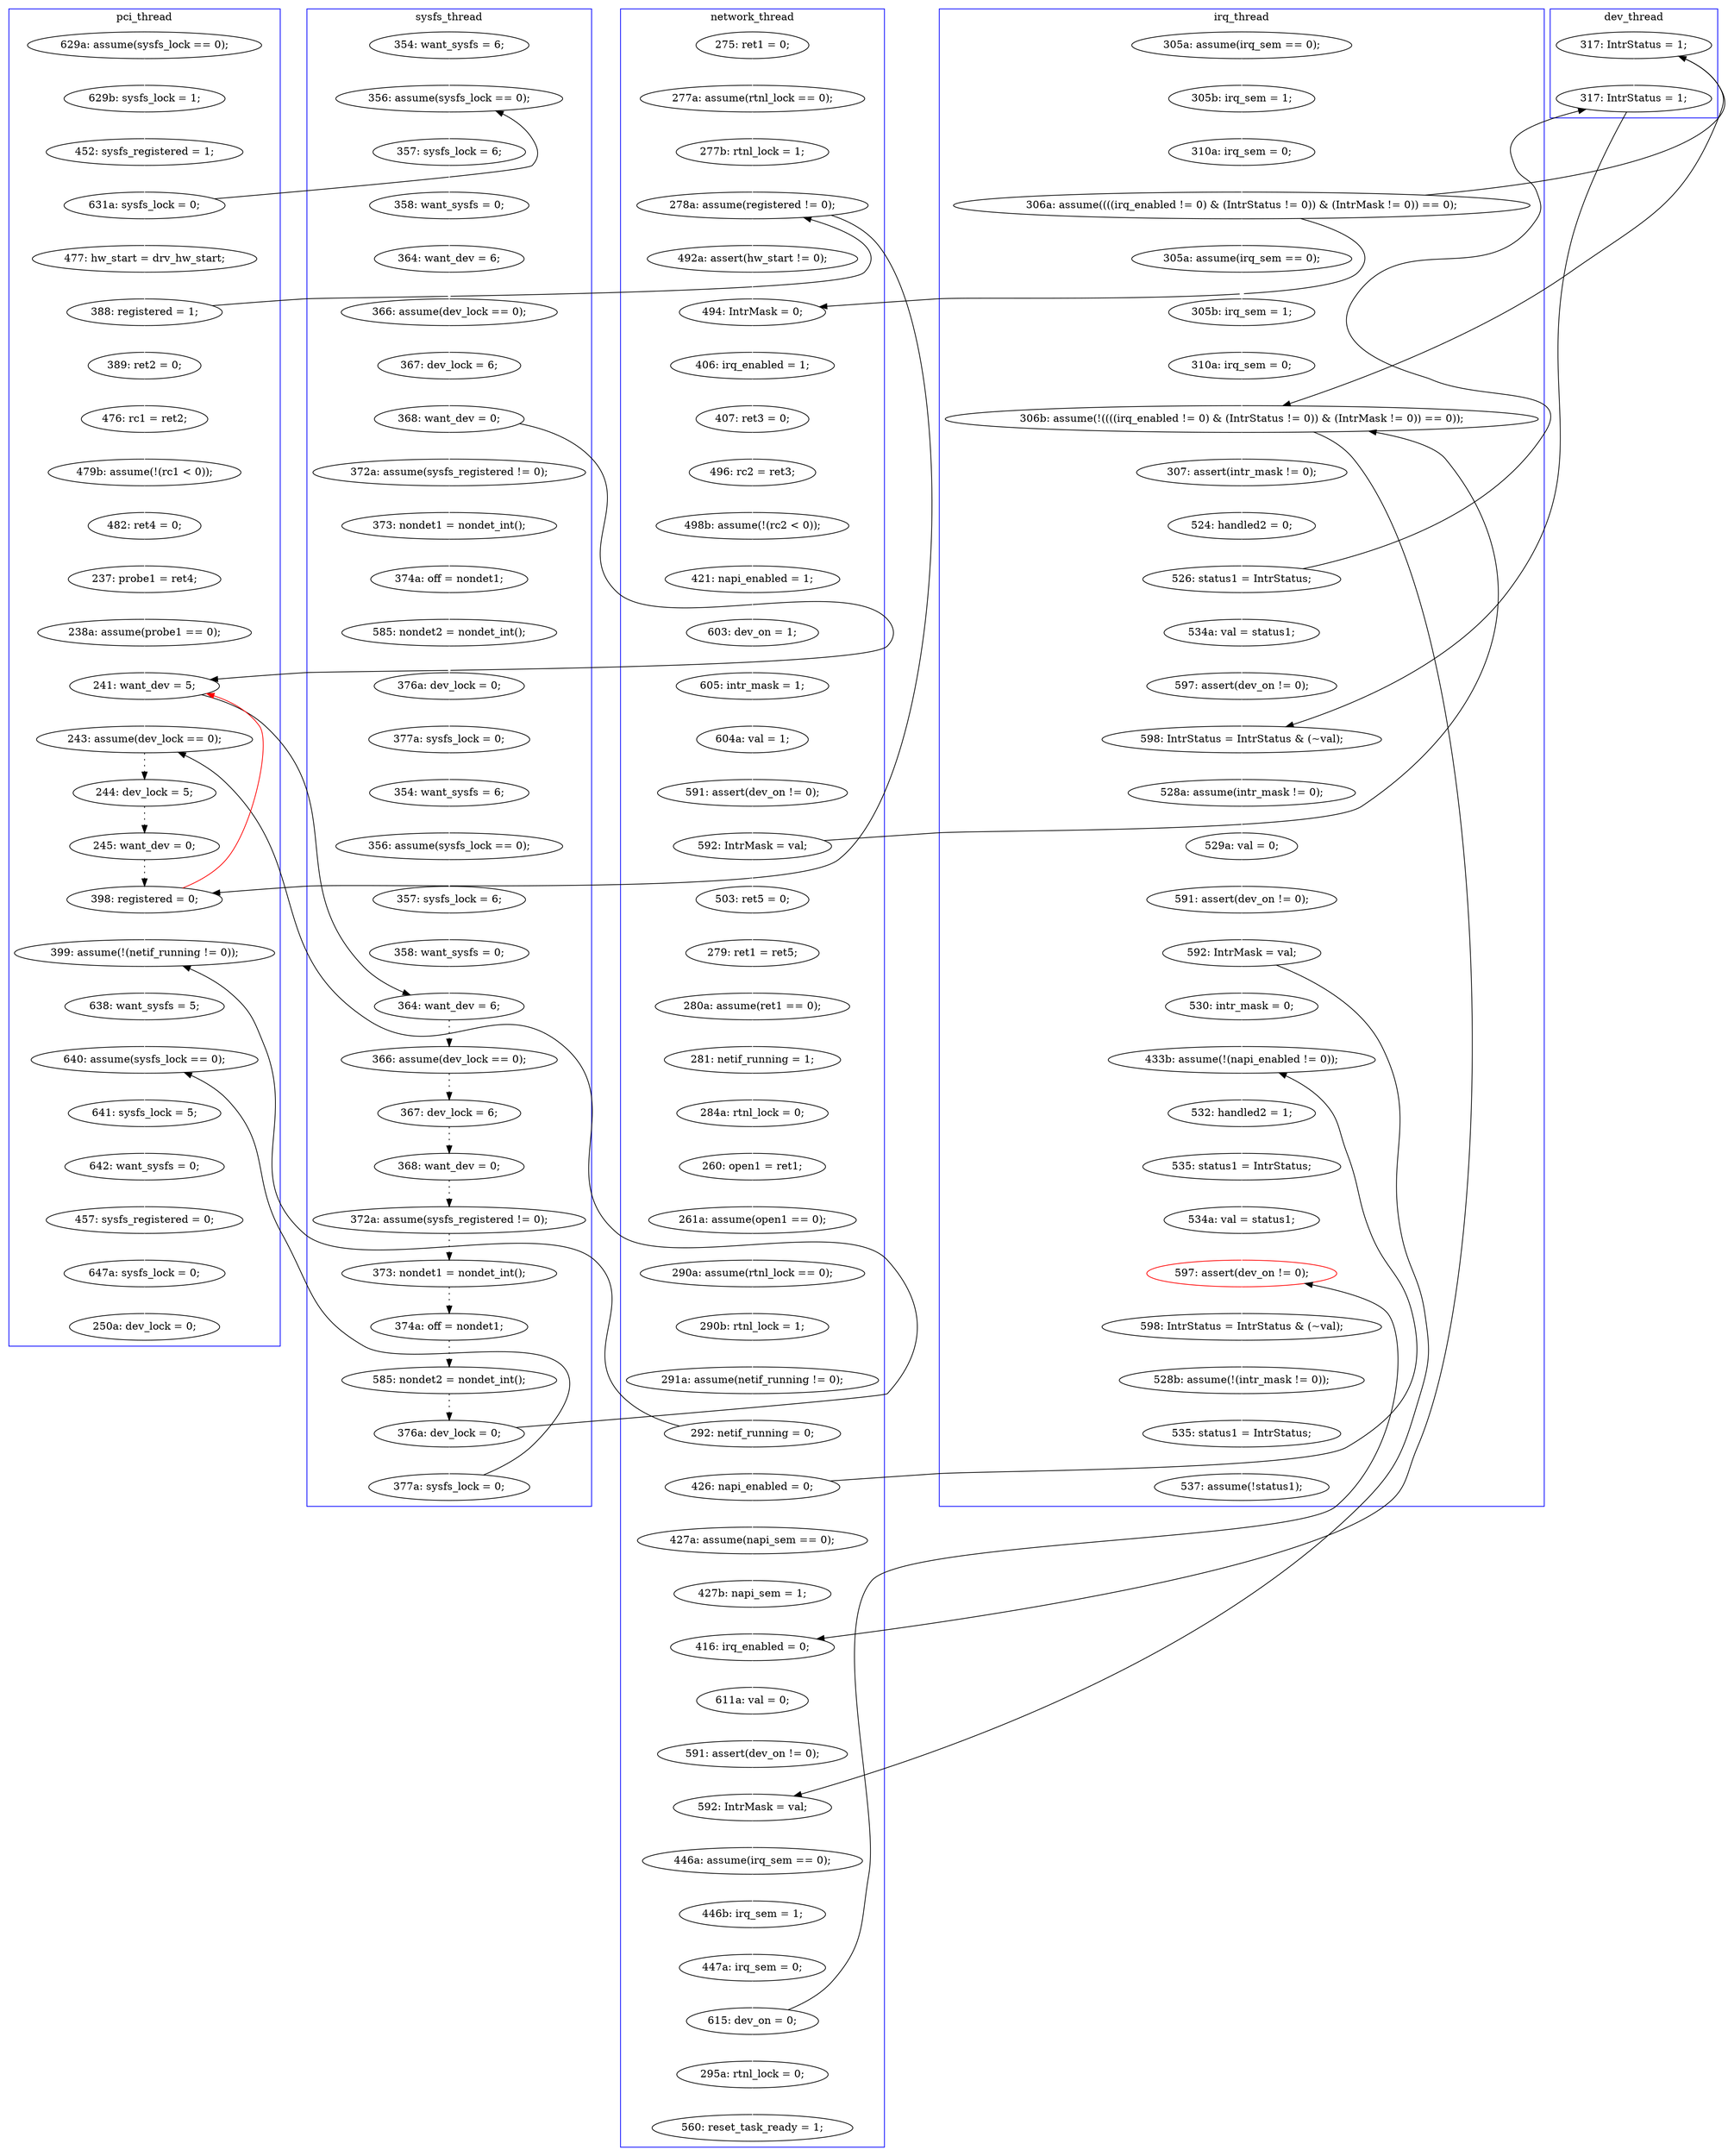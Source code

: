 digraph Counterexample {
	152 -> 154 [color = white, style = solid]
	67 -> 89 [color = black, style = solid, constraint = false]
	272 -> 289 [color = white, style = solid]
	47 -> 60 [color = white, style = solid]
	142 -> 143 [color = white, style = solid]
	209 -> 211 [color = white, style = solid]
	148 -> 154 [color = black, style = solid, constraint = false]
	127 -> 130 [color = white, style = solid]
	228 -> 229 [color = black, style = dotted]
	154 -> 155 [color = white, style = solid]
	236 -> 237 [color = black, style = dotted]
	265 -> 266 [color = white, style = solid]
	133 -> 134 [color = white, style = solid]
	68 -> 70 [color = white, style = solid]
	112 -> 113 [color = white, style = solid]
	30 -> 31 [color = white, style = solid]
	120 -> 121 [color = white, style = solid]
	252 -> 253 [color = white, style = solid]
	69 -> 80 [color = white, style = solid]
	179 -> 196 [color = white, style = solid]
	60 -> 67 [color = white, style = solid]
	33 -> 35 [color = white, style = solid]
	183 -> 196 [color = black, style = solid, constraint = false]
	80 -> 81 [color = white, style = solid]
	176 -> 194 [color = white, style = solid]
	208 -> 209 [color = white, style = solid]
	113 -> 114 [color = white, style = solid]
	31 -> 33 [color = white, style = solid]
	136 -> 137 [color = white, style = solid]
	82 -> 163 [color = white, style = solid]
	35 -> 95 [color = black, style = solid, constraint = false]
	144 -> 176 [color = white, style = solid]
	81 -> 82 [color = white, style = solid]
	223 -> 224 [color = black, style = dotted]
	175 -> 177 [color = white, style = solid]
	224 -> 225 [color = black, style = dotted]
	193 -> 241 [color = white, style = solid]
	54 -> 57 [color = white, style = solid]
	105 -> 108 [color = white, style = solid]
	100 -> 101 [color = white, style = solid]
	161 -> 169 [color = white, style = solid]
	45 -> 47 [color = white, style = solid]
	245 -> 252 [color = white, style = solid]
	234 -> 235 [color = black, style = solid, constraint = false]
	35 -> 150 [color = white, style = solid]
	89 -> 248 [color = black, style = solid, constraint = false]
	177 -> 178 [color = white, style = solid]
	42 -> 45 [color = white, style = solid]
	94 -> 95 [color = white, style = solid]
	137 -> 142 [color = white, style = solid]
	165 -> 168 [color = white, style = solid]
	137 -> 249 [color = black, style = solid, constraint = false]
	207 -> 208 [color = white, style = solid]
	70 -> 73 [color = white, style = solid]
	101 -> 102 [color = white, style = solid]
	150 -> 151 [color = white, style = solid]
	263 -> 272 [color = white, style = solid]
	47 -> 57 [color = black, style = solid, constraint = false]
	199 -> 207 [color = white, style = solid]
	57 -> 58 [color = white, style = solid]
	214 -> 219 [color = white, style = solid]
	108 -> 112 [color = white, style = solid]
	248 -> 183 [color = red, style = solid, constraint = false]
	169 -> 185 [color = white, style = solid]
	102 -> 105 [color = white, style = solid]
	58 -> 59 [color = white, style = solid]
	76 -> 79 [color = white, style = solid]
	234 -> 258 [color = white, style = solid]
	163 -> 164 [color = white, style = solid]
	125 -> 126 [color = white, style = solid]
	289 -> 298 [color = white, style = solid]
	87 -> 89 [color = white, style = solid]
	79 -> 183 [color = white, style = solid]
	184 -> 186 [color = black, style = solid, constraint = false]
	161 -> 184 [color = black, style = solid, constraint = false]
	67 -> 68 [color = white, style = solid]
	278 -> 281 [color = white, style = solid]
	168 -> 171 [color = white, style = solid]
	267 -> 278 [color = white, style = solid]
	41 -> 42 [color = white, style = solid]
	190 -> 192 [color = white, style = solid]
	232 -> 234 [color = black, style = dotted]
	160 -> 161 [color = white, style = solid]
	155 -> 160 [color = white, style = solid]
	235 -> 236 [color = black, style = dotted]
	151 -> 152 [color = white, style = solid]
	178 -> 179 [color = white, style = solid]
	248 -> 249 [color = white, style = solid]
	196 -> 223 [color = black, style = dotted]
	229 -> 232 [color = black, style = dotted]
	192 -> 193 [color = white, style = solid]
	74 -> 76 [color = white, style = solid]
	117 -> 120 [color = white, style = solid]
	154 -> 176 [color = black, style = solid, constraint = false]
	130 -> 133 [color = white, style = solid]
	227 -> 228 [color = black, style = dotted]
	82 -> 183 [color = black, style = solid, constraint = false]
	73 -> 74 [color = white, style = solid]
	194 -> 197 [color = white, style = solid]
	225 -> 227 [color = black, style = dotted]
	266 -> 267 [color = white, style = solid]
	86 -> 87 [color = white, style = solid]
	143 -> 144 [color = white, style = solid]
	211 -> 261 [color = black, style = solid, constraint = false]
	117 -> 154 [color = black, style = solid, constraint = false]
	256 -> 261 [color = white, style = solid]
	193 -> 199 [color = black, style = solid, constraint = false]
	281 -> 285 [color = white, style = solid]
	114 -> 116 [color = white, style = solid]
	183 -> 235 [color = white, style = solid]
	89 -> 94 [color = white, style = solid]
	148 -> 184 [color = white, style = solid]
	172 -> 175 [color = white, style = solid]
	126 -> 127 [color = white, style = solid]
	134 -> 136 [color = white, style = solid]
	171 -> 172 [color = white, style = solid]
	164 -> 165 [color = white, style = solid]
	121 -> 124 [color = white, style = solid]
	189 -> 190 [color = white, style = solid]
	261 -> 263 [color = white, style = solid]
	186 -> 189 [color = white, style = solid]
	62 -> 86 [color = white, style = solid]
	35 -> 148 [color = black, style = solid, constraint = false]
	185 -> 186 [color = white, style = solid]
	258 -> 265 [color = black, style = solid, constraint = false]
	237 -> 248 [color = black, style = dotted]
	142 -> 245 [color = black, style = solid, constraint = false]
	95 -> 100 [color = white, style = solid]
	124 -> 125 [color = white, style = solid]
	262 -> 265 [color = white, style = solid]
	59 -> 69 [color = white, style = solid]
	211 -> 214 [color = white, style = solid]
	249 -> 262 [color = white, style = solid]
	197 -> 199 [color = white, style = solid]
	116 -> 117 [color = white, style = solid]
	253 -> 256 [color = white, style = solid]
	241 -> 245 [color = white, style = solid]
	subgraph cluster6 {
		label = sysfs_thread
		color = blue
		177  [label = "356: assume(sysfs_lock == 0);"]
		163  [label = "372a: assume(sysfs_registered != 0);"]
		227  [label = "372a: assume(sysfs_registered != 0);"]
		179  [label = "358: want_sysfs = 0;"]
		224  [label = "367: dev_lock = 6;"]
		80  [label = "366: assume(dev_lock == 0);"]
		171  [label = "376a: dev_lock = 0;"]
		232  [label = "585: nondet2 = nondet_int();"]
		59  [label = "358: want_sysfs = 0;"]
		223  [label = "366: assume(dev_lock == 0);"]
		234  [label = "376a: dev_lock = 0;"]
		196  [label = "364: want_dev = 6;"]
		165  [label = "374a: off = nondet1;"]
		168  [label = "585: nondet2 = nondet_int();"]
		81  [label = "367: dev_lock = 6;"]
		258  [label = "377a: sysfs_lock = 0;"]
		69  [label = "364: want_dev = 6;"]
		82  [label = "368: want_dev = 0;"]
		229  [label = "374a: off = nondet1;"]
		164  [label = "373: nondet1 = nondet_int();"]
		58  [label = "357: sysfs_lock = 6;"]
		175  [label = "354: want_sysfs = 6;"]
		228  [label = "373: nondet1 = nondet_int();"]
		172  [label = "377a: sysfs_lock = 0;"]
		54  [label = "354: want_sysfs = 6;"]
		57  [label = "356: assume(sysfs_lock == 0);"]
		225  [label = "368: want_dev = 0;"]
		178  [label = "357: sysfs_lock = 6;"]
	}
	subgraph cluster7 {
		label = dev_thread
		color = blue
		148  [label = "317: IntrStatus = 1;"]
		184  [label = "317: IntrStatus = 1;"]
	}
	subgraph cluster3 {
		label = irq_thread
		color = blue
		33  [label = "310a: irq_sem = 0;"]
		272  [label = "528b: assume(!(intr_mask != 0));"]
		193  [label = "592: IntrMask = val;"]
		256  [label = "534a: val = status1;"]
		161  [label = "526: status1 = IntrStatus;"]
		241  [label = "530: intr_mask = 0;"]
		245  [label = "433b: assume(!(napi_enabled != 0));"]
		186  [label = "598: IntrStatus = IntrStatus & (~val);"]
		298  [label = "537: assume(!status1);"]
		263  [label = "598: IntrStatus = IntrStatus & (~val);"]
		185  [label = "597: assert(dev_on != 0);"]
		155  [label = "307: assert(intr_mask != 0);"]
		289  [label = "535: status1 = IntrStatus;"]
		154  [label = "306b: assume(!((((irq_enabled != 0) & (IntrStatus != 0)) & (IntrMask != 0)) == 0));"]
		150  [label = "305a: assume(irq_sem == 0);"]
		160  [label = "524: handled2 = 0;"]
		169  [label = "534a: val = status1;"]
		152  [label = "310a: irq_sem = 0;"]
		261  [label = "597: assert(dev_on != 0);", color = red]
		252  [label = "532: handled2 = 1;"]
		151  [label = "305b: irq_sem = 1;"]
		35  [label = "306a: assume((((irq_enabled != 0) & (IntrStatus != 0)) & (IntrMask != 0)) == 0);"]
		253  [label = "535: status1 = IntrStatus;"]
		30  [label = "305a: assume(irq_sem == 0);"]
		190  [label = "529a: val = 0;"]
		31  [label = "305b: irq_sem = 1;"]
		189  [label = "528a: assume(intr_mask != 0);"]
		192  [label = "591: assert(dev_on != 0);"]
	}
	subgraph cluster1 {
		label = pci_thread
		color = blue
		67  [label = "388: registered = 1;"]
		60  [label = "477: hw_start = drv_hw_start;"]
		266  [label = "641: sysfs_lock = 5;"]
		237  [label = "245: want_dev = 0;"]
		45  [label = "452: sysfs_registered = 1;"]
		73  [label = "479b: assume(!(rc1 < 0));"]
		265  [label = "640: assume(sysfs_lock == 0);"]
		267  [label = "642: want_sysfs = 0;"]
		42  [label = "629b: sysfs_lock = 1;"]
		285  [label = "250a: dev_lock = 0;"]
		68  [label = "389: ret2 = 0;"]
		262  [label = "638: want_sysfs = 5;"]
		236  [label = "244: dev_lock = 5;"]
		235  [label = "243: assume(dev_lock == 0);"]
		281  [label = "647a: sysfs_lock = 0;"]
		278  [label = "457: sysfs_registered = 0;"]
		76  [label = "237: probe1 = ret4;"]
		70  [label = "476: rc1 = ret2;"]
		74  [label = "482: ret4 = 0;"]
		79  [label = "238a: assume(probe1 == 0);"]
		249  [label = "399: assume(!(netif_running != 0));"]
		41  [label = "629a: assume(sysfs_lock == 0);"]
		248  [label = "398: registered = 0;"]
		47  [label = "631a: sysfs_lock = 0;"]
		183  [label = "241: want_dev = 5;"]
	}
	subgraph cluster2 {
		label = network_thread
		color = blue
		116  [label = "591: assert(dev_on != 0);"]
		197  [label = "591: assert(dev_on != 0);"]
		95  [label = "494: IntrMask = 0;"]
		137  [label = "292: netif_running = 0;"]
		126  [label = "284a: rtnl_lock = 0;"]
		89  [label = "278a: assume(registered != 0);"]
		133  [label = "290a: assume(rtnl_lock == 0);"]
		214  [label = "295a: rtnl_lock = 0;"]
		114  [label = "604a: val = 1;"]
		199  [label = "592: IntrMask = val;"]
		219  [label = "560: reset_task_ready = 1;"]
		62  [label = "275: ret1 = 0;"]
		121  [label = "279: ret1 = ret5;"]
		194  [label = "611a: val = 0;"]
		208  [label = "446b: irq_sem = 1;"]
		108  [label = "421: napi_enabled = 1;"]
		125  [label = "281: netif_running = 1;"]
		105  [label = "498b: assume(!(rc2 < 0));"]
		124  [label = "280a: assume(ret1 == 0);"]
		87  [label = "277b: rtnl_lock = 1;"]
		143  [label = "427a: assume(napi_sem == 0);"]
		100  [label = "406: irq_enabled = 1;"]
		112  [label = "603: dev_on = 1;"]
		113  [label = "605: intr_mask = 1;"]
		117  [label = "592: IntrMask = val;"]
		207  [label = "446a: assume(irq_sem == 0);"]
		120  [label = "503: ret5 = 0;"]
		94  [label = "492a: assert(hw_start != 0);"]
		176  [label = "416: irq_enabled = 0;"]
		142  [label = "426: napi_enabled = 0;"]
		136  [label = "291a: assume(netif_running != 0);"]
		209  [label = "447a: irq_sem = 0;"]
		130  [label = "261a: assume(open1 == 0);"]
		134  [label = "290b: rtnl_lock = 1;"]
		127  [label = "260: open1 = ret1;"]
		101  [label = "407: ret3 = 0;"]
		211  [label = "615: dev_on = 0;"]
		102  [label = "496: rc2 = ret3;"]
		86  [label = "277a: assume(rtnl_lock == 0);"]
		144  [label = "427b: napi_sem = 1;"]
	}
}